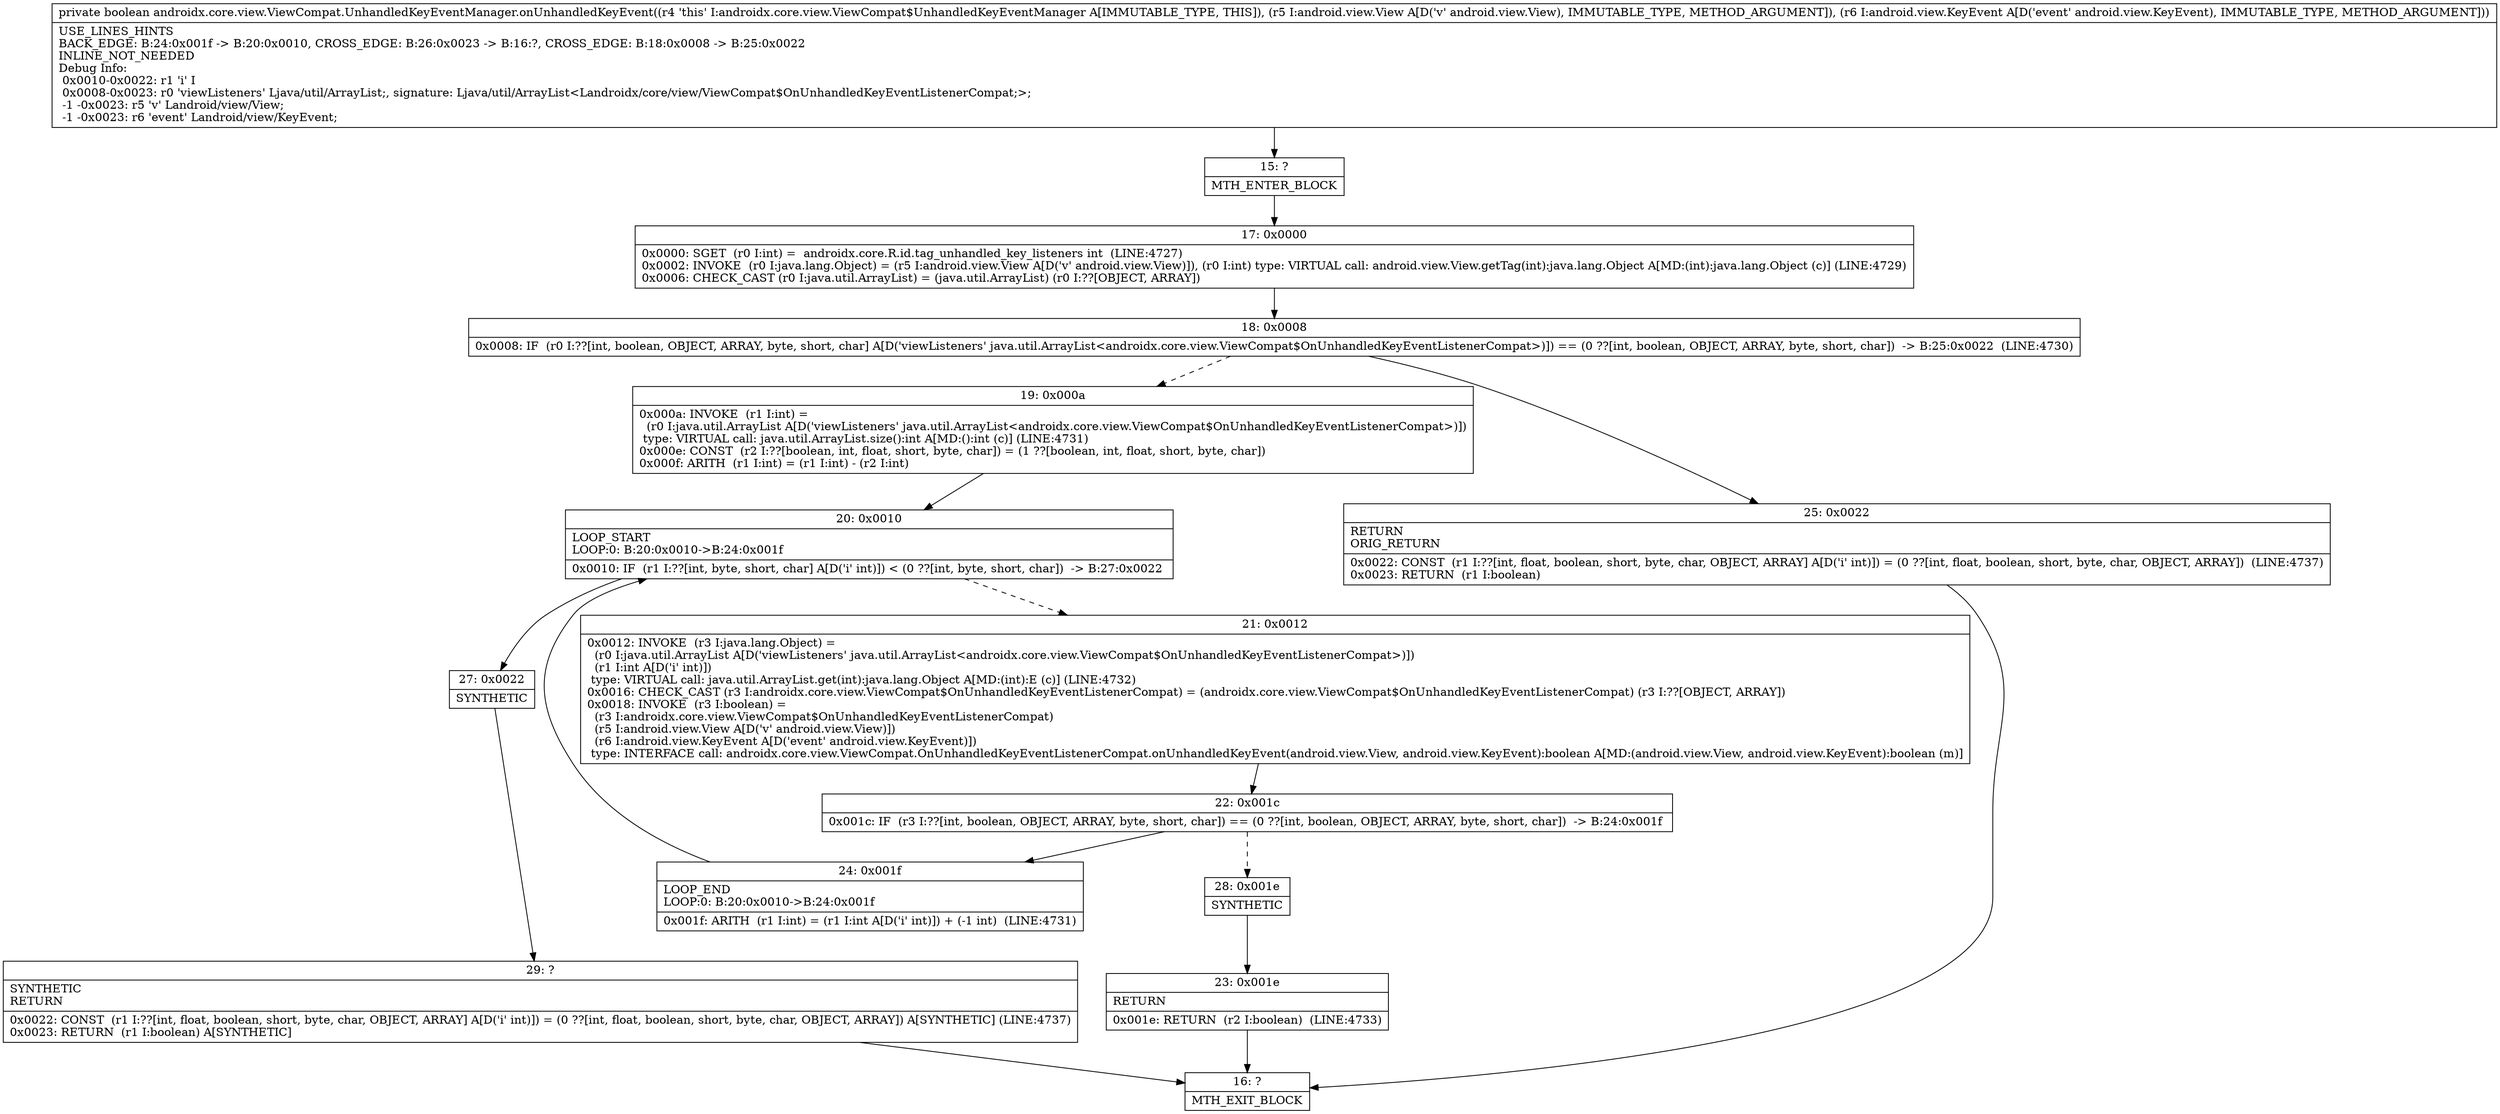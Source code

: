 digraph "CFG forandroidx.core.view.ViewCompat.UnhandledKeyEventManager.onUnhandledKeyEvent(Landroid\/view\/View;Landroid\/view\/KeyEvent;)Z" {
Node_15 [shape=record,label="{15\:\ ?|MTH_ENTER_BLOCK\l}"];
Node_17 [shape=record,label="{17\:\ 0x0000|0x0000: SGET  (r0 I:int) =  androidx.core.R.id.tag_unhandled_key_listeners int  (LINE:4727)\l0x0002: INVOKE  (r0 I:java.lang.Object) = (r5 I:android.view.View A[D('v' android.view.View)]), (r0 I:int) type: VIRTUAL call: android.view.View.getTag(int):java.lang.Object A[MD:(int):java.lang.Object (c)] (LINE:4729)\l0x0006: CHECK_CAST (r0 I:java.util.ArrayList) = (java.util.ArrayList) (r0 I:??[OBJECT, ARRAY]) \l}"];
Node_18 [shape=record,label="{18\:\ 0x0008|0x0008: IF  (r0 I:??[int, boolean, OBJECT, ARRAY, byte, short, char] A[D('viewListeners' java.util.ArrayList\<androidx.core.view.ViewCompat$OnUnhandledKeyEventListenerCompat\>)]) == (0 ??[int, boolean, OBJECT, ARRAY, byte, short, char])  \-\> B:25:0x0022  (LINE:4730)\l}"];
Node_19 [shape=record,label="{19\:\ 0x000a|0x000a: INVOKE  (r1 I:int) = \l  (r0 I:java.util.ArrayList A[D('viewListeners' java.util.ArrayList\<androidx.core.view.ViewCompat$OnUnhandledKeyEventListenerCompat\>)])\l type: VIRTUAL call: java.util.ArrayList.size():int A[MD:():int (c)] (LINE:4731)\l0x000e: CONST  (r2 I:??[boolean, int, float, short, byte, char]) = (1 ??[boolean, int, float, short, byte, char]) \l0x000f: ARITH  (r1 I:int) = (r1 I:int) \- (r2 I:int) \l}"];
Node_20 [shape=record,label="{20\:\ 0x0010|LOOP_START\lLOOP:0: B:20:0x0010\-\>B:24:0x001f\l|0x0010: IF  (r1 I:??[int, byte, short, char] A[D('i' int)]) \< (0 ??[int, byte, short, char])  \-\> B:27:0x0022 \l}"];
Node_21 [shape=record,label="{21\:\ 0x0012|0x0012: INVOKE  (r3 I:java.lang.Object) = \l  (r0 I:java.util.ArrayList A[D('viewListeners' java.util.ArrayList\<androidx.core.view.ViewCompat$OnUnhandledKeyEventListenerCompat\>)])\l  (r1 I:int A[D('i' int)])\l type: VIRTUAL call: java.util.ArrayList.get(int):java.lang.Object A[MD:(int):E (c)] (LINE:4732)\l0x0016: CHECK_CAST (r3 I:androidx.core.view.ViewCompat$OnUnhandledKeyEventListenerCompat) = (androidx.core.view.ViewCompat$OnUnhandledKeyEventListenerCompat) (r3 I:??[OBJECT, ARRAY]) \l0x0018: INVOKE  (r3 I:boolean) = \l  (r3 I:androidx.core.view.ViewCompat$OnUnhandledKeyEventListenerCompat)\l  (r5 I:android.view.View A[D('v' android.view.View)])\l  (r6 I:android.view.KeyEvent A[D('event' android.view.KeyEvent)])\l type: INTERFACE call: androidx.core.view.ViewCompat.OnUnhandledKeyEventListenerCompat.onUnhandledKeyEvent(android.view.View, android.view.KeyEvent):boolean A[MD:(android.view.View, android.view.KeyEvent):boolean (m)]\l}"];
Node_22 [shape=record,label="{22\:\ 0x001c|0x001c: IF  (r3 I:??[int, boolean, OBJECT, ARRAY, byte, short, char]) == (0 ??[int, boolean, OBJECT, ARRAY, byte, short, char])  \-\> B:24:0x001f \l}"];
Node_24 [shape=record,label="{24\:\ 0x001f|LOOP_END\lLOOP:0: B:20:0x0010\-\>B:24:0x001f\l|0x001f: ARITH  (r1 I:int) = (r1 I:int A[D('i' int)]) + (\-1 int)  (LINE:4731)\l}"];
Node_28 [shape=record,label="{28\:\ 0x001e|SYNTHETIC\l}"];
Node_23 [shape=record,label="{23\:\ 0x001e|RETURN\l|0x001e: RETURN  (r2 I:boolean)  (LINE:4733)\l}"];
Node_16 [shape=record,label="{16\:\ ?|MTH_EXIT_BLOCK\l}"];
Node_27 [shape=record,label="{27\:\ 0x0022|SYNTHETIC\l}"];
Node_29 [shape=record,label="{29\:\ ?|SYNTHETIC\lRETURN\l|0x0022: CONST  (r1 I:??[int, float, boolean, short, byte, char, OBJECT, ARRAY] A[D('i' int)]) = (0 ??[int, float, boolean, short, byte, char, OBJECT, ARRAY]) A[SYNTHETIC] (LINE:4737)\l0x0023: RETURN  (r1 I:boolean) A[SYNTHETIC]\l}"];
Node_25 [shape=record,label="{25\:\ 0x0022|RETURN\lORIG_RETURN\l|0x0022: CONST  (r1 I:??[int, float, boolean, short, byte, char, OBJECT, ARRAY] A[D('i' int)]) = (0 ??[int, float, boolean, short, byte, char, OBJECT, ARRAY])  (LINE:4737)\l0x0023: RETURN  (r1 I:boolean) \l}"];
MethodNode[shape=record,label="{private boolean androidx.core.view.ViewCompat.UnhandledKeyEventManager.onUnhandledKeyEvent((r4 'this' I:androidx.core.view.ViewCompat$UnhandledKeyEventManager A[IMMUTABLE_TYPE, THIS]), (r5 I:android.view.View A[D('v' android.view.View), IMMUTABLE_TYPE, METHOD_ARGUMENT]), (r6 I:android.view.KeyEvent A[D('event' android.view.KeyEvent), IMMUTABLE_TYPE, METHOD_ARGUMENT]))  | USE_LINES_HINTS\lBACK_EDGE: B:24:0x001f \-\> B:20:0x0010, CROSS_EDGE: B:26:0x0023 \-\> B:16:?, CROSS_EDGE: B:18:0x0008 \-\> B:25:0x0022\lINLINE_NOT_NEEDED\lDebug Info:\l  0x0010\-0x0022: r1 'i' I\l  0x0008\-0x0023: r0 'viewListeners' Ljava\/util\/ArrayList;, signature: Ljava\/util\/ArrayList\<Landroidx\/core\/view\/ViewCompat$OnUnhandledKeyEventListenerCompat;\>;\l  \-1 \-0x0023: r5 'v' Landroid\/view\/View;\l  \-1 \-0x0023: r6 'event' Landroid\/view\/KeyEvent;\l}"];
MethodNode -> Node_15;Node_15 -> Node_17;
Node_17 -> Node_18;
Node_18 -> Node_19[style=dashed];
Node_18 -> Node_25;
Node_19 -> Node_20;
Node_20 -> Node_21[style=dashed];
Node_20 -> Node_27;
Node_21 -> Node_22;
Node_22 -> Node_24;
Node_22 -> Node_28[style=dashed];
Node_24 -> Node_20;
Node_28 -> Node_23;
Node_23 -> Node_16;
Node_27 -> Node_29;
Node_29 -> Node_16;
Node_25 -> Node_16;
}

